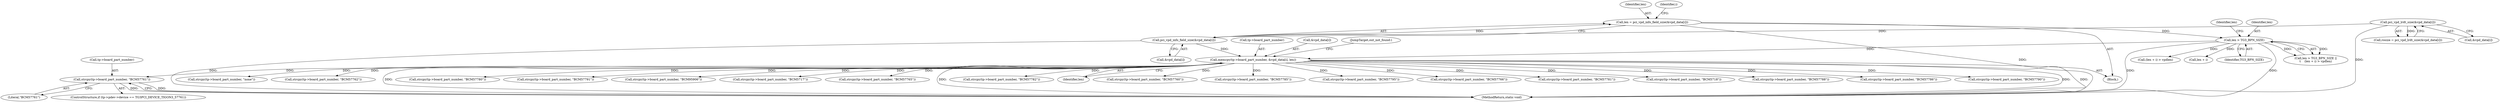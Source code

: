 digraph "0_linux_715230a44310a8cf66fbfb5a46f9a62a9b2de424@API" {
"1000424" [label="(Call,strcpy(tp->board_part_number, \"BCM57761\"))"];
"1000282" [label="(Call,memcpy(tp->board_part_number, &vpd_data[i], len))"];
"1000263" [label="(Call,pci_vpd_info_field_size(&vpd_data[i]))"];
"1000139" [label="(Call,pci_vpd_lrdt_size(&vpd_data[i]))"];
"1000273" [label="(Call,len > TG3_BPN_SIZE)"];
"1000261" [label="(Call,len = pci_vpd_info_field_size(&vpd_data[i]))"];
"1000516" [label="(Call,strcpy(tp->board_part_number, \"BCM57762\"))"];
"1000360" [label="(Call,strcpy(tp->board_part_number, \"BCM57780\"))"];
"1000272" [label="(Call,len > TG3_BPN_SIZE ||\n\t    (len + i) > vpdlen)"];
"1000278" [label="(Identifier,len)"];
"1000416" [label="(ControlStructure,if (tp->pdev->device == TG3PCI_DEVICE_TIGON3_57761))"];
"1000480" [label="(Call,strcpy(tp->board_part_number, \"BCM57791\"))"];
"1000291" [label="(JumpTarget,out_not_found:)"];
"1000137" [label="(Call,rosize = pci_vpd_lrdt_size(&vpd_data[i]))"];
"1000572" [label="(Call,strcpy(tp->board_part_number, \"BCM95906\"))"];
"1000140" [label="(Call,&vpd_data[i])"];
"1000324" [label="(Call,strcpy(tp->board_part_number, \"BCM5717\"))"];
"1000261" [label="(Call,len = pci_vpd_info_field_size(&vpd_data[i]))"];
"1000438" [label="(Call,strcpy(tp->board_part_number, \"BCM57765\"))"];
"1000544" [label="(Call,strcpy(tp->board_part_number, \"BCM57782\"))"];
"1000263" [label="(Call,pci_vpd_info_field_size(&vpd_data[i]))"];
"1000276" [label="(Call,(len + i) > vpdlen)"];
"1000262" [label="(Identifier,len)"];
"1000290" [label="(Identifier,len)"];
"1000424" [label="(Call,strcpy(tp->board_part_number, \"BCM57761\"))"];
"1000282" [label="(Call,memcpy(tp->board_part_number, &vpd_data[i], len))"];
"1000374" [label="(Call,strcpy(tp->board_part_number, \"BCM57760\"))"];
"1000466" [label="(Call,strcpy(tp->board_part_number, \"BCM57785\"))"];
"1000494" [label="(Call,strcpy(tp->board_part_number, \"BCM57795\"))"];
"1000264" [label="(Call,&vpd_data[i])"];
"1000585" [label="(MethodReturn,static void)"];
"1000139" [label="(Call,pci_vpd_lrdt_size(&vpd_data[i]))"];
"1000277" [label="(Call,len + i)"];
"1000428" [label="(Literal,\"BCM57761\")"];
"1000530" [label="(Call,strcpy(tp->board_part_number, \"BCM57766\"))"];
"1000283" [label="(Call,tp->board_part_number)"];
"1000273" [label="(Call,len > TG3_BPN_SIZE)"];
"1000452" [label="(Call,strcpy(tp->board_part_number, \"BCM57781\"))"];
"1000338" [label="(Call,strcpy(tp->board_part_number, \"BCM5718\"))"];
"1000275" [label="(Identifier,TG3_BPN_SIZE)"];
"1000269" [label="(Identifier,i)"];
"1000425" [label="(Call,tp->board_part_number)"];
"1000274" [label="(Identifier,len)"];
"1000402" [label="(Call,strcpy(tp->board_part_number, \"BCM57788\"))"];
"1000102" [label="(Block,)"];
"1000286" [label="(Call,&vpd_data[i])"];
"1000558" [label="(Call,strcpy(tp->board_part_number, \"BCM57786\"))"];
"1000388" [label="(Call,strcpy(tp->board_part_number, \"BCM57790\"))"];
"1000580" [label="(Call,strcpy(tp->board_part_number, \"none\"))"];
"1000424" -> "1000416"  [label="AST: "];
"1000424" -> "1000428"  [label="CFG: "];
"1000425" -> "1000424"  [label="AST: "];
"1000428" -> "1000424"  [label="AST: "];
"1000585" -> "1000424"  [label="CFG: "];
"1000424" -> "1000585"  [label="DDG: "];
"1000424" -> "1000585"  [label="DDG: "];
"1000282" -> "1000424"  [label="DDG: "];
"1000282" -> "1000102"  [label="AST: "];
"1000282" -> "1000290"  [label="CFG: "];
"1000283" -> "1000282"  [label="AST: "];
"1000286" -> "1000282"  [label="AST: "];
"1000290" -> "1000282"  [label="AST: "];
"1000291" -> "1000282"  [label="CFG: "];
"1000282" -> "1000585"  [label="DDG: "];
"1000282" -> "1000585"  [label="DDG: "];
"1000282" -> "1000585"  [label="DDG: "];
"1000282" -> "1000585"  [label="DDG: "];
"1000263" -> "1000282"  [label="DDG: "];
"1000273" -> "1000282"  [label="DDG: "];
"1000282" -> "1000324"  [label="DDG: "];
"1000282" -> "1000338"  [label="DDG: "];
"1000282" -> "1000360"  [label="DDG: "];
"1000282" -> "1000374"  [label="DDG: "];
"1000282" -> "1000388"  [label="DDG: "];
"1000282" -> "1000402"  [label="DDG: "];
"1000282" -> "1000438"  [label="DDG: "];
"1000282" -> "1000452"  [label="DDG: "];
"1000282" -> "1000466"  [label="DDG: "];
"1000282" -> "1000480"  [label="DDG: "];
"1000282" -> "1000494"  [label="DDG: "];
"1000282" -> "1000516"  [label="DDG: "];
"1000282" -> "1000530"  [label="DDG: "];
"1000282" -> "1000544"  [label="DDG: "];
"1000282" -> "1000558"  [label="DDG: "];
"1000282" -> "1000572"  [label="DDG: "];
"1000282" -> "1000580"  [label="DDG: "];
"1000263" -> "1000261"  [label="AST: "];
"1000263" -> "1000264"  [label="CFG: "];
"1000264" -> "1000263"  [label="AST: "];
"1000261" -> "1000263"  [label="CFG: "];
"1000263" -> "1000585"  [label="DDG: "];
"1000263" -> "1000261"  [label="DDG: "];
"1000139" -> "1000263"  [label="DDG: "];
"1000139" -> "1000137"  [label="AST: "];
"1000139" -> "1000140"  [label="CFG: "];
"1000140" -> "1000139"  [label="AST: "];
"1000137" -> "1000139"  [label="CFG: "];
"1000139" -> "1000585"  [label="DDG: "];
"1000139" -> "1000137"  [label="DDG: "];
"1000273" -> "1000272"  [label="AST: "];
"1000273" -> "1000275"  [label="CFG: "];
"1000274" -> "1000273"  [label="AST: "];
"1000275" -> "1000273"  [label="AST: "];
"1000278" -> "1000273"  [label="CFG: "];
"1000272" -> "1000273"  [label="CFG: "];
"1000273" -> "1000585"  [label="DDG: "];
"1000273" -> "1000585"  [label="DDG: "];
"1000273" -> "1000272"  [label="DDG: "];
"1000273" -> "1000272"  [label="DDG: "];
"1000261" -> "1000273"  [label="DDG: "];
"1000273" -> "1000276"  [label="DDG: "];
"1000273" -> "1000277"  [label="DDG: "];
"1000261" -> "1000102"  [label="AST: "];
"1000262" -> "1000261"  [label="AST: "];
"1000269" -> "1000261"  [label="CFG: "];
"1000261" -> "1000585"  [label="DDG: "];
}
